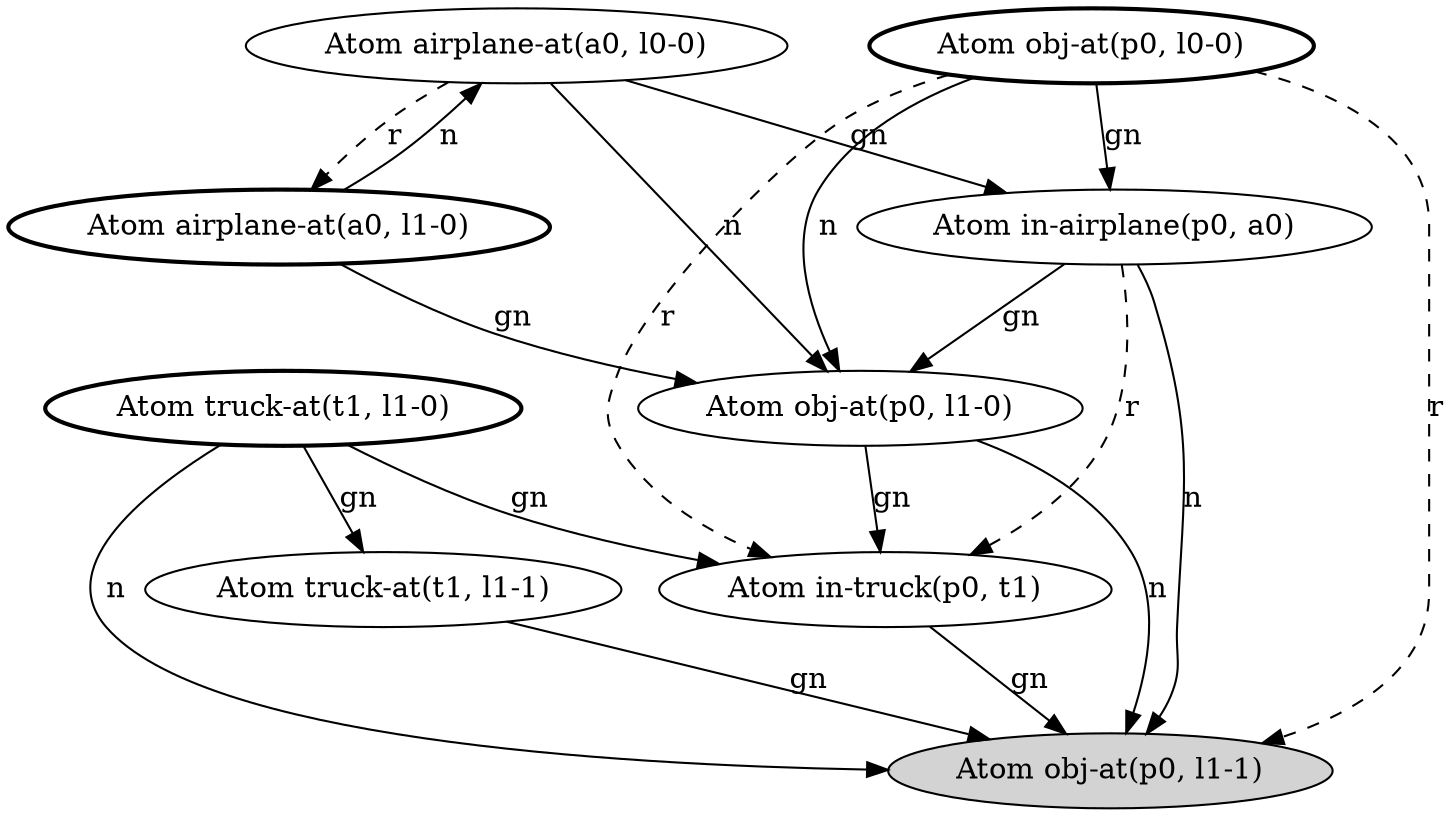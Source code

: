 digraph G {
  lm0 [label="Atom obj-at(p0, l1-1)", style=filled];
  lm1 [label="Atom truck-at(t1, l1-0)", style=bold];
      lm1 -> lm0 [label="n"];
      lm1 -> lm2 [label="gn"];
      lm1 -> lm6 [label="gn"];
  lm2 [label="Atom truck-at(t1, l1-1)"];
      lm2 -> lm0 [label="gn"];
  lm3 [label="Atom airplane-at(a0, l0-0)"];
      lm3 -> lm4 [label="r", style=dashed];
      lm3 -> lm5 [label="gn"];
      lm3 -> lm8 [label="n"];
  lm4 [label="Atom airplane-at(a0, l1-0)", style=bold];
      lm4 -> lm8 [label="gn"];
      lm4 -> lm3 [label="n"];
  lm5 [label="Atom in-airplane(p0, a0)"];
      lm5 -> lm6 [label="r", style=dashed];
      lm5 -> lm8 [label="gn"];
      lm5 -> lm0 [label="n"];
  lm6 [label="Atom in-truck(p0, t1)"];
      lm6 -> lm0 [label="gn"];
  lm7 [label="Atom obj-at(p0, l0-0)", style=bold];
      lm7 -> lm6 [label="r", style=dashed];
      lm7 -> lm0 [label="r", style=dashed];
      lm7 -> lm5 [label="gn"];
      lm7 -> lm8 [label="n"];
  lm8 [label="Atom obj-at(p0, l1-0)"];
      lm8 -> lm0 [label="n"];
      lm8 -> lm6 [label="gn"];
}
